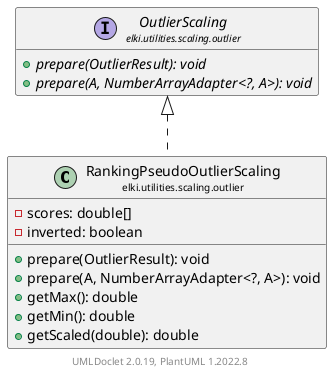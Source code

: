 @startuml
    remove .*\.(Instance|Par|Parameterizer|Factory)$
    set namespaceSeparator none
    hide empty fields
    hide empty methods

    class "<size:14>RankingPseudoOutlierScaling\n<size:10>elki.utilities.scaling.outlier" as elki.utilities.scaling.outlier.RankingPseudoOutlierScaling [[RankingPseudoOutlierScaling.html]] {
        -scores: double[]
        -inverted: boolean
        +prepare(OutlierResult): void
        +prepare(A, NumberArrayAdapter<?, A>): void
        +getMax(): double
        +getMin(): double
        +getScaled(double): double
    }

    interface "<size:14>OutlierScaling\n<size:10>elki.utilities.scaling.outlier" as elki.utilities.scaling.outlier.OutlierScaling [[OutlierScaling.html]] {
        {abstract} +prepare(OutlierResult): void
        {abstract} +prepare(A, NumberArrayAdapter<?, A>): void
    }

    elki.utilities.scaling.outlier.OutlierScaling <|.. elki.utilities.scaling.outlier.RankingPseudoOutlierScaling

    center footer UMLDoclet 2.0.19, PlantUML 1.2022.8
@enduml
